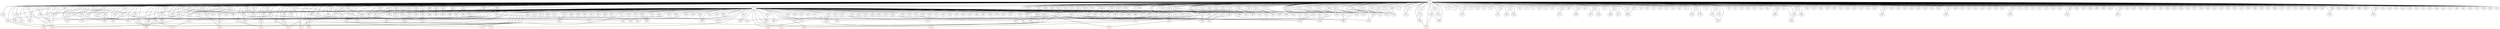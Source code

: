 
graph graphname {
    0 -- 1
0 -- 2
0 -- 3
0 -- 4
0 -- 5
0 -- 6
0 -- 7
0 -- 8
0 -- 9
0 -- 10
0 -- 11
0 -- 12
0 -- 13
0 -- 14
0 -- 15
0 -- 16
0 -- 17
0 -- 18
0 -- 19
0 -- 20
0 -- 21
0 -- 22
0 -- 23
0 -- 24
0 -- 25
0 -- 26
0 -- 27
0 -- 28
0 -- 29
0 -- 30
0 -- 31
0 -- 32
0 -- 33
0 -- 34
0 -- 35
0 -- 36
0 -- 37
0 -- 38
0 -- 39
0 -- 40
0 -- 41
0 -- 42
0 -- 43
0 -- 44
0 -- 45
0 -- 46
0 -- 47
0 -- 48
0 -- 49
0 -- 50
0 -- 51
0 -- 52
0 -- 53
0 -- 54
0 -- 55
0 -- 56
0 -- 57
0 -- 58
0 -- 59
0 -- 60
0 -- 61
0 -- 62
0 -- 63
0 -- 64
0 -- 65
0 -- 66
0 -- 67
0 -- 68
0 -- 69
0 -- 70
0 -- 71
0 -- 72
0 -- 73
0 -- 74
0 -- 75
0 -- 76
0 -- 77
0 -- 78
0 -- 79
0 -- 80
0 -- 81
0 -- 82
0 -- 83
0 -- 84
0 -- 85
0 -- 86
0 -- 87
0 -- 88
0 -- 89
0 -- 90
0 -- 91
0 -- 92
0 -- 93
0 -- 94
0 -- 95
0 -- 96
0 -- 97
0 -- 98
0 -- 99
0 -- 100
0 -- 101
0 -- 102
0 -- 103
0 -- 104
0 -- 105
0 -- 106
0 -- 107
0 -- 108
0 -- 109
0 -- 110
0 -- 111
0 -- 112
0 -- 113
0 -- 114
0 -- 115
0 -- 116
0 -- 117
0 -- 118
0 -- 119
0 -- 120
0 -- 121
0 -- 122
0 -- 123
0 -- 124
0 -- 125
0 -- 126
0 -- 127
0 -- 128
0 -- 129
0 -- 130
0 -- 131
0 -- 132
0 -- 133
0 -- 134
0 -- 135
0 -- 136
0 -- 137
0 -- 138
0 -- 139
0 -- 140
0 -- 141
0 -- 142
0 -- 143
0 -- 144
0 -- 145
0 -- 146
0 -- 147
0 -- 148
0 -- 149
0 -- 150
0 -- 151
0 -- 152
0 -- 153
0 -- 154
0 -- 155
0 -- 156
0 -- 157
0 -- 158
0 -- 159
0 -- 160
0 -- 161
0 -- 162
0 -- 163
0 -- 164
0 -- 165
0 -- 166
0 -- 167
0 -- 168
0 -- 169
0 -- 170
0 -- 171
0 -- 172
0 -- 173
0 -- 174
0 -- 175
0 -- 176
0 -- 177
0 -- 178
0 -- 179
0 -- 180
0 -- 181
0 -- 182
0 -- 183
0 -- 184
0 -- 185
0 -- 186
0 -- 187
0 -- 188
0 -- 189
0 -- 190
0 -- 191
0 -- 192
0 -- 193
0 -- 194
0 -- 195
0 -- 196
0 -- 197
0 -- 198
0 -- 199
0 -- 200
0 -- 201
0 -- 202
0 -- 203
0 -- 204
0 -- 205
0 -- 206
0 -- 207
0 -- 208
0 -- 209
0 -- 210
0 -- 211
0 -- 212
0 -- 213
0 -- 214
0 -- 215
0 -- 216
0 -- 217
0 -- 218
0 -- 219
0 -- 220
0 -- 221
0 -- 222
0 -- 223
0 -- 224
0 -- 225
0 -- 226
0 -- 227
0 -- 228
0 -- 229
0 -- 230
0 -- 231
0 -- 232
0 -- 233
0 -- 234
0 -- 235
0 -- 236
0 -- 237
0 -- 238
0 -- 239
0 -- 240
0 -- 241
0 -- 242
0 -- 243
0 -- 244
0 -- 245
0 -- 246
0 -- 247
0 -- 248
0 -- 249
0 -- 250
0 -- 251
0 -- 252
0 -- 253
0 -- 254
0 -- 255
0 -- 256
0 -- 257
0 -- 258
0 -- 259
0 -- 260
0 -- 261
0 -- 262
0 -- 263
0 -- 264
0 -- 265
0 -- 266
0 -- 267
0 -- 268
0 -- 269
0 -- 270
0 -- 271
0 -- 272
0 -- 273
0 -- 274
0 -- 275
0 -- 276
0 -- 277
0 -- 278
0 -- 279
0 -- 280
0 -- 281
0 -- 282
0 -- 283
0 -- 284
0 -- 285
0 -- 286
0 -- 287
0 -- 288
0 -- 289
0 -- 290
0 -- 291
0 -- 292
0 -- 293
0 -- 294
0 -- 295
0 -- 296
0 -- 297
0 -- 298
0 -- 299
0 -- 300
0 -- 301
0 -- 302
0 -- 303
0 -- 304
0 -- 305
0 -- 306
0 -- 307
0 -- 308
0 -- 309
0 -- 310
0 -- 311
0 -- 312
0 -- 313
0 -- 314
0 -- 315
0 -- 316
0 -- 317
0 -- 318
0 -- 319
0 -- 320
0 -- 321
0 -- 322
0 -- 323
0 -- 324
0 -- 325
0 -- 326
0 -- 327
0 -- 328
0 -- 329
0 -- 330
0 -- 331
0 -- 332
0 -- 333
0 -- 334
0 -- 335
0 -- 336
0 -- 337
0 -- 338
0 -- 339
0 -- 340
0 -- 341
0 -- 342
0 -- 343
0 -- 344
0 -- 345
0 -- 346
0 -- 347
0 -- 348
0 -- 349
0 -- 350
0 -- 351
1 -- 352
1 -- 353
1 -- 354
1 -- 355
1 -- 356
1 -- 357
1 -- 358
1 -- 359
1 -- 360
1 -- 361
1 -- 362
1 -- 363
1 -- 364
1 -- 365
1 -- 366
1 -- 367
1 -- 368
1 -- 369
1 -- 370
1 -- 371
1 -- 372
1 -- 373
1 -- 374
1 -- 375
1 -- 376
1 -- 377
1 -- 378
1 -- 379
1 -- 380
1 -- 381
1 -- 382
1 -- 383
1 -- 384
1 -- 385
1 -- 386
1 -- 387
1 -- 388
1 -- 389
1 -- 390
1 -- 391
1 -- 392
1 -- 393
1 -- 394
1 -- 395
1 -- 396
1 -- 397
1 -- 398
1 -- 399
1 -- 400
1 -- 401
1 -- 402
1 -- 403
1 -- 404
1 -- 405
1 -- 406
1 -- 407
1 -- 408
1 -- 409
1 -- 410
1 -- 411
1 -- 412
1 -- 413
1 -- 414
1 -- 415
1 -- 416
1 -- 417
1 -- 418
1 -- 419
1 -- 420
1 -- 421
1 -- 422
1 -- 423
1 -- 424
1 -- 425
1 -- 426
1 -- 427
1 -- 428
1 -- 429
1 -- 430
1 -- 431
1 -- 432
1 -- 433
1 -- 434
1 -- 435
1 -- 436
1 -- 437
1 -- 438
1 -- 439
1 -- 440
1 -- 441
1 -- 442
1 -- 443
1 -- 444
1 -- 445
1 -- 446
1 -- 447
1 -- 448
1 -- 449
1 -- 450
1 -- 451
1 -- 452
1 -- 453
1 -- 454
1 -- 455
1 -- 456
1 -- 457
1 -- 458
1 -- 459
1 -- 460
1 -- 461
1 -- 462
1 -- 463
1 -- 464
1 -- 465
1 -- 466
1 -- 467
1 -- 468
1 -- 469
1 -- 470
1 -- 471
1 -- 472
1 -- 473
1 -- 474
1 -- 475
1 -- 476
1 -- 477
1 -- 478
1 -- 479
1 -- 480
1 -- 481
1 -- 482
1 -- 483
1 -- 484
1 -- 485
1 -- 486
1 -- 487
1 -- 488
1 -- 489
1 -- 490
1 -- 491
1 -- 492
1 -- 493
1 -- 494
1 -- 495
1 -- 496
1 -- 497
1 -- 498
1 -- 499
1 -- 198
3 -- 131
4 -- 175
6 -- 206
6 -- 418
8 -- 278
13 -- 180
13 -- 255
14 -- 186
14 -- 113
14 -- 54
15 -- 166
16 -- 93
17 -- 319
18 -- 246
18 -- 285
19 -- 447
21 -- 395
23 -- 372
24 -- 493
25 -- 485
26 -- 272
26 -- 479
28 -- 212
28 -- 430
29 -- 287
29 -- 122
31 -- 40
33 -- 400
34 -- 338
36 -- 271
37 -- 301
37 -- 498
39 -- 405
39 -- 265
40 -- 449
40 -- 342
41 -- 208
41 -- 254
41 -- 402
41 -- 114
42 -- 190
44 -- 440
45 -- 329
45 -- 495
46 -- 145
46 -- 107
48 -- 413
48 -- 336
49 -- 476
50 -- 286
50 -- 317
51 -- 154
51 -- 180
52 -- 309
53 -- 435
54 -- 402
54 -- 128
54 -- 88
54 -- 320
59 -- 155
59 -- 311
59 -- 392
60 -- 252
60 -- 217
60 -- 140
63 -- 386
63 -- 169
66 -- 124
66 -- 242
67 -- 114
68 -- 231
69 -- 252
70 -- 119
70 -- 172
71 -- 482
72 -- 365
74 -- 111
74 -- 176
75 -- 493
77 -- 449
77 -- 142
77 -- 486
79 -- 329
83 -- 195
86 -- 199
87 -- 402
87 -- 442
88 -- 457
89 -- 376
89 -- 204
89 -- 441
90 -- 186
92 -- 274
92 -- 223
94 -- 264
95 -- 376
96 -- 191
97 -- 149
97 -- 344
98 -- 403
99 -- 458
100 -- 416
101 -- 459
105 -- 481
108 -- 374
108 -- 338
110 -- 397
110 -- 473
115 -- 393
116 -- 413
117 -- 354
117 -- 228
122 -- 261
126 -- 163
127 -- 182
128 -- 478
134 -- 137
134 -- 466
135 -- 356
136 -- 137
137 -- 164
140 -- 154
142 -- 483
142 -- 350
143 -- 326
146 -- 485
147 -- 328
149 -- 316
153 -- 372
153 -- 165
156 -- 402
157 -- 315
160 -- 219
161 -- 251
163 -- 245
164 -- 311
164 -- 276
164 -- 395
165 -- 312
165 -- 188
166 -- 398
168 -- 411
168 -- 385
170 -- 207
175 -- 303
176 -- 192
178 -- 245
180 -- 487
184 -- 324
186 -- 449
186 -- 358
187 -- 499
188 -- 449
189 -- 322
191 -- 195
191 -- 395
191 -- 210
195 -- 414
197 -- 309
198 -- 488
198 -- 360
201 -- 275
203 -- 219
203 -- 227
203 -- 313
204 -- 206
204 -- 322
205 -- 231
208 -- 368
208 -- 326
209 -- 433
209 -- 355
211 -- 217
213 -- 413
213 -- 403
214 -- 307
215 -- 471
225 -- 403
226 -- 397
229 -- 243
231 -- 421
232 -- 427
235 -- 435
238 -- 368
238 -- 245
242 -- 321
242 -- 299
243 -- 244
243 -- 480
244 -- 439
248 -- 469
249 -- 394
251 -- 288
251 -- 391
251 -- 339
256 -- 417
259 -- 401
261 -- 481
264 -- 443
267 -- 385
268 -- 384
269 -- 493
274 -- 373
275 -- 488
279 -- 402
279 -- 374
281 -- 388
287 -- 343
287 -- 404
288 -- 338
289 -- 400
290 -- 323
291 -- 366
292 -- 391
293 -- 435
296 -- 479
298 -- 364
303 -- 321
304 -- 306
305 -- 345
306 -- 467
308 -- 367
313 -- 382
315 -- 482
319 -- 476
322 -- 397
326 -- 358
327 -- 405
336 -- 459
343 -- 374
355 -- 452
362 -- 460
365 -- 367
380 -- 429
386 -- 463
390 -- 438
391 -- 443
398 -- 449
407 -- 485
413 -- 499
413 -- 475
415 -- 426
418 -- 445
421 -- 446
422 -- 462
434 -- 435
437 -- 441
444 -- 495
467 -- 488

}
